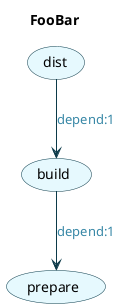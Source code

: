 @startuml

title FooBar
skinparam Arrow {
    Color #0C3A49
    FontColor #3787A6
}
skinparam Usecase {
    BackgroundColor #E6F9FE
    BorderColor #0C3A49
}

(prepare)
(build)
(dist)

(build) --> (prepare) : depend:1
(dist) --> (build) : depend:1
@enduml
